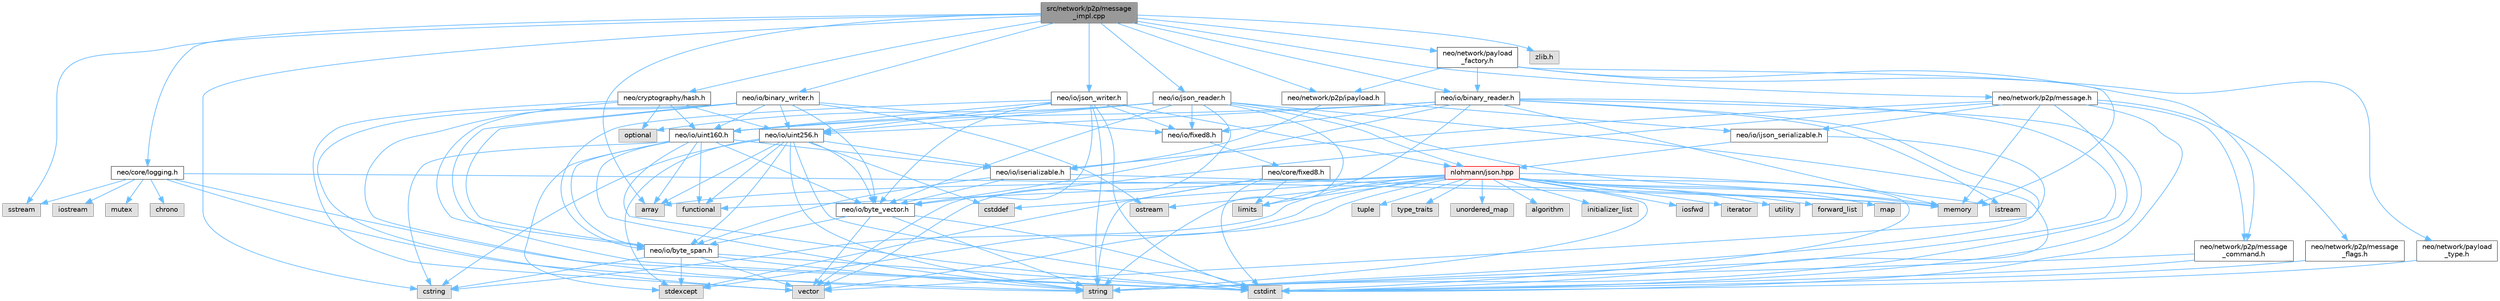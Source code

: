 digraph "src/network/p2p/message_impl.cpp"
{
 // LATEX_PDF_SIZE
  bgcolor="transparent";
  edge [fontname=Helvetica,fontsize=10,labelfontname=Helvetica,labelfontsize=10];
  node [fontname=Helvetica,fontsize=10,shape=box,height=0.2,width=0.4];
  Node1 [id="Node000001",label="src/network/p2p/message\l_impl.cpp",height=0.2,width=0.4,color="gray40", fillcolor="grey60", style="filled", fontcolor="black",tooltip=" "];
  Node1 -> Node2 [id="edge1_Node000001_Node000002",color="steelblue1",style="solid",tooltip=" "];
  Node2 [id="Node000002",label="neo/core/logging.h",height=0.2,width=0.4,color="grey40", fillcolor="white", style="filled",URL="$core_2logging_8h.html",tooltip=" "];
  Node2 -> Node3 [id="edge2_Node000002_Node000003",color="steelblue1",style="solid",tooltip=" "];
  Node3 [id="Node000003",label="chrono",height=0.2,width=0.4,color="grey60", fillcolor="#E0E0E0", style="filled",tooltip=" "];
  Node2 -> Node4 [id="edge3_Node000002_Node000004",color="steelblue1",style="solid",tooltip=" "];
  Node4 [id="Node000004",label="cstdint",height=0.2,width=0.4,color="grey60", fillcolor="#E0E0E0", style="filled",tooltip=" "];
  Node2 -> Node5 [id="edge4_Node000002_Node000005",color="steelblue1",style="solid",tooltip=" "];
  Node5 [id="Node000005",label="memory",height=0.2,width=0.4,color="grey60", fillcolor="#E0E0E0", style="filled",tooltip=" "];
  Node2 -> Node6 [id="edge5_Node000002_Node000006",color="steelblue1",style="solid",tooltip=" "];
  Node6 [id="Node000006",label="sstream",height=0.2,width=0.4,color="grey60", fillcolor="#E0E0E0", style="filled",tooltip=" "];
  Node2 -> Node7 [id="edge6_Node000002_Node000007",color="steelblue1",style="solid",tooltip=" "];
  Node7 [id="Node000007",label="string",height=0.2,width=0.4,color="grey60", fillcolor="#E0E0E0", style="filled",tooltip=" "];
  Node2 -> Node8 [id="edge7_Node000002_Node000008",color="steelblue1",style="solid",tooltip=" "];
  Node8 [id="Node000008",label="iostream",height=0.2,width=0.4,color="grey60", fillcolor="#E0E0E0", style="filled",tooltip=" "];
  Node2 -> Node9 [id="edge8_Node000002_Node000009",color="steelblue1",style="solid",tooltip=" "];
  Node9 [id="Node000009",label="mutex",height=0.2,width=0.4,color="grey60", fillcolor="#E0E0E0", style="filled",tooltip=" "];
  Node1 -> Node10 [id="edge9_Node000001_Node000010",color="steelblue1",style="solid",tooltip=" "];
  Node10 [id="Node000010",label="neo/cryptography/hash.h",height=0.2,width=0.4,color="grey40", fillcolor="white", style="filled",URL="$hash_8h.html",tooltip=" "];
  Node10 -> Node11 [id="edge10_Node000010_Node000011",color="steelblue1",style="solid",tooltip=" "];
  Node11 [id="Node000011",label="neo/io/byte_span.h",height=0.2,width=0.4,color="grey40", fillcolor="white", style="filled",URL="$io_2byte__span_8h.html",tooltip=" "];
  Node11 -> Node4 [id="edge11_Node000011_Node000004",color="steelblue1",style="solid",tooltip=" "];
  Node11 -> Node12 [id="edge12_Node000011_Node000012",color="steelblue1",style="solid",tooltip=" "];
  Node12 [id="Node000012",label="cstring",height=0.2,width=0.4,color="grey60", fillcolor="#E0E0E0", style="filled",tooltip=" "];
  Node11 -> Node13 [id="edge13_Node000011_Node000013",color="steelblue1",style="solid",tooltip=" "];
  Node13 [id="Node000013",label="stdexcept",height=0.2,width=0.4,color="grey60", fillcolor="#E0E0E0", style="filled",tooltip=" "];
  Node11 -> Node7 [id="edge14_Node000011_Node000007",color="steelblue1",style="solid",tooltip=" "];
  Node11 -> Node14 [id="edge15_Node000011_Node000014",color="steelblue1",style="solid",tooltip=" "];
  Node14 [id="Node000014",label="vector",height=0.2,width=0.4,color="grey60", fillcolor="#E0E0E0", style="filled",tooltip=" "];
  Node10 -> Node15 [id="edge16_Node000010_Node000015",color="steelblue1",style="solid",tooltip=" "];
  Node15 [id="Node000015",label="neo/io/uint160.h",height=0.2,width=0.4,color="grey40", fillcolor="white", style="filled",URL="$uint160_8h.html",tooltip=" "];
  Node15 -> Node11 [id="edge17_Node000015_Node000011",color="steelblue1",style="solid",tooltip=" "];
  Node15 -> Node16 [id="edge18_Node000015_Node000016",color="steelblue1",style="solid",tooltip=" "];
  Node16 [id="Node000016",label="neo/io/byte_vector.h",height=0.2,width=0.4,color="grey40", fillcolor="white", style="filled",URL="$io_2byte__vector_8h.html",tooltip=" "];
  Node16 -> Node11 [id="edge19_Node000016_Node000011",color="steelblue1",style="solid",tooltip=" "];
  Node16 -> Node4 [id="edge20_Node000016_Node000004",color="steelblue1",style="solid",tooltip=" "];
  Node16 -> Node7 [id="edge21_Node000016_Node000007",color="steelblue1",style="solid",tooltip=" "];
  Node16 -> Node14 [id="edge22_Node000016_Node000014",color="steelblue1",style="solid",tooltip=" "];
  Node15 -> Node17 [id="edge23_Node000015_Node000017",color="steelblue1",style="solid",tooltip=" "];
  Node17 [id="Node000017",label="neo/io/iserializable.h",height=0.2,width=0.4,color="grey40", fillcolor="white", style="filled",URL="$iserializable_8h.html",tooltip=" "];
  Node17 -> Node11 [id="edge24_Node000017_Node000011",color="steelblue1",style="solid",tooltip=" "];
  Node17 -> Node16 [id="edge25_Node000017_Node000016",color="steelblue1",style="solid",tooltip=" "];
  Node17 -> Node5 [id="edge26_Node000017_Node000005",color="steelblue1",style="solid",tooltip=" "];
  Node15 -> Node18 [id="edge27_Node000015_Node000018",color="steelblue1",style="solid",tooltip=" "];
  Node18 [id="Node000018",label="array",height=0.2,width=0.4,color="grey60", fillcolor="#E0E0E0", style="filled",tooltip=" "];
  Node15 -> Node4 [id="edge28_Node000015_Node000004",color="steelblue1",style="solid",tooltip=" "];
  Node15 -> Node12 [id="edge29_Node000015_Node000012",color="steelblue1",style="solid",tooltip=" "];
  Node15 -> Node19 [id="edge30_Node000015_Node000019",color="steelblue1",style="solid",tooltip=" "];
  Node19 [id="Node000019",label="functional",height=0.2,width=0.4,color="grey60", fillcolor="#E0E0E0", style="filled",tooltip=" "];
  Node15 -> Node13 [id="edge31_Node000015_Node000013",color="steelblue1",style="solid",tooltip=" "];
  Node15 -> Node7 [id="edge32_Node000015_Node000007",color="steelblue1",style="solid",tooltip=" "];
  Node10 -> Node20 [id="edge33_Node000010_Node000020",color="steelblue1",style="solid",tooltip=" "];
  Node20 [id="Node000020",label="neo/io/uint256.h",height=0.2,width=0.4,color="grey40", fillcolor="white", style="filled",URL="$uint256_8h.html",tooltip=" "];
  Node20 -> Node11 [id="edge34_Node000020_Node000011",color="steelblue1",style="solid",tooltip=" "];
  Node20 -> Node16 [id="edge35_Node000020_Node000016",color="steelblue1",style="solid",tooltip=" "];
  Node20 -> Node17 [id="edge36_Node000020_Node000017",color="steelblue1",style="solid",tooltip=" "];
  Node20 -> Node18 [id="edge37_Node000020_Node000018",color="steelblue1",style="solid",tooltip=" "];
  Node20 -> Node21 [id="edge38_Node000020_Node000021",color="steelblue1",style="solid",tooltip=" "];
  Node21 [id="Node000021",label="cstddef",height=0.2,width=0.4,color="grey60", fillcolor="#E0E0E0", style="filled",tooltip=" "];
  Node20 -> Node4 [id="edge39_Node000020_Node000004",color="steelblue1",style="solid",tooltip=" "];
  Node20 -> Node12 [id="edge40_Node000020_Node000012",color="steelblue1",style="solid",tooltip=" "];
  Node20 -> Node19 [id="edge41_Node000020_Node000019",color="steelblue1",style="solid",tooltip=" "];
  Node20 -> Node13 [id="edge42_Node000020_Node000013",color="steelblue1",style="solid",tooltip=" "];
  Node20 -> Node7 [id="edge43_Node000020_Node000007",color="steelblue1",style="solid",tooltip=" "];
  Node10 -> Node22 [id="edge44_Node000010_Node000022",color="steelblue1",style="solid",tooltip=" "];
  Node22 [id="Node000022",label="optional",height=0.2,width=0.4,color="grey60", fillcolor="#E0E0E0", style="filled",tooltip=" "];
  Node10 -> Node14 [id="edge45_Node000010_Node000014",color="steelblue1",style="solid",tooltip=" "];
  Node1 -> Node23 [id="edge46_Node000001_Node000023",color="steelblue1",style="solid",tooltip=" "];
  Node23 [id="Node000023",label="neo/io/binary_reader.h",height=0.2,width=0.4,color="grey40", fillcolor="white", style="filled",URL="$binary__reader_8h.html",tooltip=" "];
  Node23 -> Node16 [id="edge47_Node000023_Node000016",color="steelblue1",style="solid",tooltip=" "];
  Node23 -> Node24 [id="edge48_Node000023_Node000024",color="steelblue1",style="solid",tooltip=" "];
  Node24 [id="Node000024",label="neo/io/fixed8.h",height=0.2,width=0.4,color="grey40", fillcolor="white", style="filled",URL="$io_2fixed8_8h.html",tooltip=" "];
  Node24 -> Node25 [id="edge49_Node000024_Node000025",color="steelblue1",style="solid",tooltip=" "];
  Node25 [id="Node000025",label="neo/core/fixed8.h",height=0.2,width=0.4,color="grey40", fillcolor="white", style="filled",URL="$core_2fixed8_8h.html",tooltip=" "];
  Node25 -> Node4 [id="edge50_Node000025_Node000004",color="steelblue1",style="solid",tooltip=" "];
  Node25 -> Node26 [id="edge51_Node000025_Node000026",color="steelblue1",style="solid",tooltip=" "];
  Node26 [id="Node000026",label="limits",height=0.2,width=0.4,color="grey60", fillcolor="#E0E0E0", style="filled",tooltip=" "];
  Node25 -> Node13 [id="edge52_Node000025_Node000013",color="steelblue1",style="solid",tooltip=" "];
  Node25 -> Node7 [id="edge53_Node000025_Node000007",color="steelblue1",style="solid",tooltip=" "];
  Node23 -> Node15 [id="edge54_Node000023_Node000015",color="steelblue1",style="solid",tooltip=" "];
  Node23 -> Node20 [id="edge55_Node000023_Node000020",color="steelblue1",style="solid",tooltip=" "];
  Node23 -> Node4 [id="edge56_Node000023_Node000004",color="steelblue1",style="solid",tooltip=" "];
  Node23 -> Node27 [id="edge57_Node000023_Node000027",color="steelblue1",style="solid",tooltip=" "];
  Node27 [id="Node000027",label="istream",height=0.2,width=0.4,color="grey60", fillcolor="#E0E0E0", style="filled",tooltip=" "];
  Node23 -> Node26 [id="edge58_Node000023_Node000026",color="steelblue1",style="solid",tooltip=" "];
  Node23 -> Node5 [id="edge59_Node000023_Node000005",color="steelblue1",style="solid",tooltip=" "];
  Node23 -> Node7 [id="edge60_Node000023_Node000007",color="steelblue1",style="solid",tooltip=" "];
  Node23 -> Node14 [id="edge61_Node000023_Node000014",color="steelblue1",style="solid",tooltip=" "];
  Node1 -> Node28 [id="edge62_Node000001_Node000028",color="steelblue1",style="solid",tooltip=" "];
  Node28 [id="Node000028",label="neo/io/binary_writer.h",height=0.2,width=0.4,color="grey40", fillcolor="white", style="filled",URL="$binary__writer_8h.html",tooltip=" "];
  Node28 -> Node11 [id="edge63_Node000028_Node000011",color="steelblue1",style="solid",tooltip=" "];
  Node28 -> Node16 [id="edge64_Node000028_Node000016",color="steelblue1",style="solid",tooltip=" "];
  Node28 -> Node24 [id="edge65_Node000028_Node000024",color="steelblue1",style="solid",tooltip=" "];
  Node28 -> Node15 [id="edge66_Node000028_Node000015",color="steelblue1",style="solid",tooltip=" "];
  Node28 -> Node20 [id="edge67_Node000028_Node000020",color="steelblue1",style="solid",tooltip=" "];
  Node28 -> Node4 [id="edge68_Node000028_Node000004",color="steelblue1",style="solid",tooltip=" "];
  Node28 -> Node29 [id="edge69_Node000028_Node000029",color="steelblue1",style="solid",tooltip=" "];
  Node29 [id="Node000029",label="ostream",height=0.2,width=0.4,color="grey60", fillcolor="#E0E0E0", style="filled",tooltip=" "];
  Node28 -> Node7 [id="edge70_Node000028_Node000007",color="steelblue1",style="solid",tooltip=" "];
  Node28 -> Node14 [id="edge71_Node000028_Node000014",color="steelblue1",style="solid",tooltip=" "];
  Node1 -> Node30 [id="edge72_Node000001_Node000030",color="steelblue1",style="solid",tooltip=" "];
  Node30 [id="Node000030",label="neo/io/json_reader.h",height=0.2,width=0.4,color="grey40", fillcolor="white", style="filled",URL="$json__reader_8h.html",tooltip=" "];
  Node30 -> Node16 [id="edge73_Node000030_Node000016",color="steelblue1",style="solid",tooltip=" "];
  Node30 -> Node24 [id="edge74_Node000030_Node000024",color="steelblue1",style="solid",tooltip=" "];
  Node30 -> Node15 [id="edge75_Node000030_Node000015",color="steelblue1",style="solid",tooltip=" "];
  Node30 -> Node20 [id="edge76_Node000030_Node000020",color="steelblue1",style="solid",tooltip=" "];
  Node30 -> Node4 [id="edge77_Node000030_Node000004",color="steelblue1",style="solid",tooltip=" "];
  Node30 -> Node5 [id="edge78_Node000030_Node000005",color="steelblue1",style="solid",tooltip=" "];
  Node30 -> Node31 [id="edge79_Node000030_Node000031",color="steelblue1",style="solid",tooltip=" "];
  Node31 [id="Node000031",label="nlohmann/json.hpp",height=0.2,width=0.4,color="red", fillcolor="#FFF0F0", style="filled",URL="$json_8hpp.html",tooltip=" "];
  Node31 -> Node32 [id="edge80_Node000031_Node000032",color="steelblue1",style="solid",tooltip=" "];
  Node32 [id="Node000032",label="algorithm",height=0.2,width=0.4,color="grey60", fillcolor="#E0E0E0", style="filled",tooltip=" "];
  Node31 -> Node21 [id="edge81_Node000031_Node000021",color="steelblue1",style="solid",tooltip=" "];
  Node31 -> Node19 [id="edge82_Node000031_Node000019",color="steelblue1",style="solid",tooltip=" "];
  Node31 -> Node33 [id="edge83_Node000031_Node000033",color="steelblue1",style="solid",tooltip=" "];
  Node33 [id="Node000033",label="initializer_list",height=0.2,width=0.4,color="grey60", fillcolor="#E0E0E0", style="filled",tooltip=" "];
  Node31 -> Node34 [id="edge84_Node000031_Node000034",color="steelblue1",style="solid",tooltip=" "];
  Node34 [id="Node000034",label="iosfwd",height=0.2,width=0.4,color="grey60", fillcolor="#E0E0E0", style="filled",tooltip=" "];
  Node31 -> Node35 [id="edge85_Node000031_Node000035",color="steelblue1",style="solid",tooltip=" "];
  Node35 [id="Node000035",label="iterator",height=0.2,width=0.4,color="grey60", fillcolor="#E0E0E0", style="filled",tooltip=" "];
  Node31 -> Node5 [id="edge86_Node000031_Node000005",color="steelblue1",style="solid",tooltip=" "];
  Node31 -> Node7 [id="edge87_Node000031_Node000007",color="steelblue1",style="solid",tooltip=" "];
  Node31 -> Node36 [id="edge88_Node000031_Node000036",color="steelblue1",style="solid",tooltip=" "];
  Node36 [id="Node000036",label="utility",height=0.2,width=0.4,color="grey60", fillcolor="#E0E0E0", style="filled",tooltip=" "];
  Node31 -> Node14 [id="edge89_Node000031_Node000014",color="steelblue1",style="solid",tooltip=" "];
  Node31 -> Node18 [id="edge90_Node000031_Node000018",color="steelblue1",style="solid",tooltip=" "];
  Node31 -> Node37 [id="edge91_Node000031_Node000037",color="steelblue1",style="solid",tooltip=" "];
  Node37 [id="Node000037",label="forward_list",height=0.2,width=0.4,color="grey60", fillcolor="#E0E0E0", style="filled",tooltip=" "];
  Node31 -> Node38 [id="edge92_Node000031_Node000038",color="steelblue1",style="solid",tooltip=" "];
  Node38 [id="Node000038",label="map",height=0.2,width=0.4,color="grey60", fillcolor="#E0E0E0", style="filled",tooltip=" "];
  Node31 -> Node39 [id="edge93_Node000031_Node000039",color="steelblue1",style="solid",tooltip=" "];
  Node39 [id="Node000039",label="tuple",height=0.2,width=0.4,color="grey60", fillcolor="#E0E0E0", style="filled",tooltip=" "];
  Node31 -> Node40 [id="edge94_Node000031_Node000040",color="steelblue1",style="solid",tooltip=" "];
  Node40 [id="Node000040",label="type_traits",height=0.2,width=0.4,color="grey60", fillcolor="#E0E0E0", style="filled",tooltip=" "];
  Node31 -> Node41 [id="edge95_Node000031_Node000041",color="steelblue1",style="solid",tooltip=" "];
  Node41 [id="Node000041",label="unordered_map",height=0.2,width=0.4,color="grey60", fillcolor="#E0E0E0", style="filled",tooltip=" "];
  Node31 -> Node13 [id="edge96_Node000031_Node000013",color="steelblue1",style="solid",tooltip=" "];
  Node31 -> Node4 [id="edge97_Node000031_Node000004",color="steelblue1",style="solid",tooltip=" "];
  Node31 -> Node26 [id="edge98_Node000031_Node000026",color="steelblue1",style="solid",tooltip=" "];
  Node31 -> Node12 [id="edge99_Node000031_Node000012",color="steelblue1",style="solid",tooltip=" "];
  Node31 -> Node27 [id="edge100_Node000031_Node000027",color="steelblue1",style="solid",tooltip=" "];
  Node31 -> Node29 [id="edge101_Node000031_Node000029",color="steelblue1",style="solid",tooltip=" "];
  Node30 -> Node22 [id="edge102_Node000030_Node000022",color="steelblue1",style="solid",tooltip=" "];
  Node30 -> Node7 [id="edge103_Node000030_Node000007",color="steelblue1",style="solid",tooltip=" "];
  Node30 -> Node14 [id="edge104_Node000030_Node000014",color="steelblue1",style="solid",tooltip=" "];
  Node1 -> Node54 [id="edge105_Node000001_Node000054",color="steelblue1",style="solid",tooltip=" "];
  Node54 [id="Node000054",label="neo/io/json_writer.h",height=0.2,width=0.4,color="grey40", fillcolor="white", style="filled",URL="$json__writer_8h.html",tooltip=" "];
  Node54 -> Node11 [id="edge106_Node000054_Node000011",color="steelblue1",style="solid",tooltip=" "];
  Node54 -> Node16 [id="edge107_Node000054_Node000016",color="steelblue1",style="solid",tooltip=" "];
  Node54 -> Node24 [id="edge108_Node000054_Node000024",color="steelblue1",style="solid",tooltip=" "];
  Node54 -> Node15 [id="edge109_Node000054_Node000015",color="steelblue1",style="solid",tooltip=" "];
  Node54 -> Node20 [id="edge110_Node000054_Node000020",color="steelblue1",style="solid",tooltip=" "];
  Node54 -> Node4 [id="edge111_Node000054_Node000004",color="steelblue1",style="solid",tooltip=" "];
  Node54 -> Node31 [id="edge112_Node000054_Node000031",color="steelblue1",style="solid",tooltip=" "];
  Node54 -> Node7 [id="edge113_Node000054_Node000007",color="steelblue1",style="solid",tooltip=" "];
  Node54 -> Node14 [id="edge114_Node000054_Node000014",color="steelblue1",style="solid",tooltip=" "];
  Node1 -> Node55 [id="edge115_Node000001_Node000055",color="steelblue1",style="solid",tooltip=" "];
  Node55 [id="Node000055",label="neo/network/p2p/ipayload.h",height=0.2,width=0.4,color="grey40", fillcolor="white", style="filled",URL="$p2p_2ipayload_8h.html",tooltip=" "];
  Node55 -> Node56 [id="edge116_Node000055_Node000056",color="steelblue1",style="solid",tooltip=" "];
  Node56 [id="Node000056",label="neo/io/ijson_serializable.h",height=0.2,width=0.4,color="grey40", fillcolor="white", style="filled",URL="$ijson__serializable_8h.html",tooltip=" "];
  Node56 -> Node31 [id="edge117_Node000056_Node000031",color="steelblue1",style="solid",tooltip=" "];
  Node56 -> Node7 [id="edge118_Node000056_Node000007",color="steelblue1",style="solid",tooltip=" "];
  Node55 -> Node17 [id="edge119_Node000055_Node000017",color="steelblue1",style="solid",tooltip=" "];
  Node1 -> Node57 [id="edge120_Node000001_Node000057",color="steelblue1",style="solid",tooltip=" "];
  Node57 [id="Node000057",label="neo/network/p2p/message.h",height=0.2,width=0.4,color="grey40", fillcolor="white", style="filled",URL="$message_8h.html",tooltip=" "];
  Node57 -> Node16 [id="edge121_Node000057_Node000016",color="steelblue1",style="solid",tooltip=" "];
  Node57 -> Node56 [id="edge122_Node000057_Node000056",color="steelblue1",style="solid",tooltip=" "];
  Node57 -> Node17 [id="edge123_Node000057_Node000017",color="steelblue1",style="solid",tooltip=" "];
  Node57 -> Node58 [id="edge124_Node000057_Node000058",color="steelblue1",style="solid",tooltip=" "];
  Node58 [id="Node000058",label="neo/network/p2p/message\l_command.h",height=0.2,width=0.4,color="grey40", fillcolor="white", style="filled",URL="$p2p_2message__command_8h.html",tooltip=" "];
  Node58 -> Node4 [id="edge125_Node000058_Node000004",color="steelblue1",style="solid",tooltip=" "];
  Node58 -> Node7 [id="edge126_Node000058_Node000007",color="steelblue1",style="solid",tooltip=" "];
  Node57 -> Node59 [id="edge127_Node000057_Node000059",color="steelblue1",style="solid",tooltip=" "];
  Node59 [id="Node000059",label="neo/network/p2p/message\l_flags.h",height=0.2,width=0.4,color="grey40", fillcolor="white", style="filled",URL="$p2p_2message__flags_8h.html",tooltip=" "];
  Node59 -> Node4 [id="edge128_Node000059_Node000004",color="steelblue1",style="solid",tooltip=" "];
  Node57 -> Node4 [id="edge129_Node000057_Node000004",color="steelblue1",style="solid",tooltip=" "];
  Node57 -> Node5 [id="edge130_Node000057_Node000005",color="steelblue1",style="solid",tooltip=" "];
  Node57 -> Node7 [id="edge131_Node000057_Node000007",color="steelblue1",style="solid",tooltip=" "];
  Node1 -> Node60 [id="edge132_Node000001_Node000060",color="steelblue1",style="solid",tooltip=" "];
  Node60 [id="Node000060",label="neo/network/payload\l_factory.h",height=0.2,width=0.4,color="grey40", fillcolor="white", style="filled",URL="$payload__factory_8h.html",tooltip=" "];
  Node60 -> Node23 [id="edge133_Node000060_Node000023",color="steelblue1",style="solid",tooltip=" "];
  Node60 -> Node55 [id="edge134_Node000060_Node000055",color="steelblue1",style="solid",tooltip=" "];
  Node60 -> Node58 [id="edge135_Node000060_Node000058",color="steelblue1",style="solid",tooltip=" "];
  Node60 -> Node61 [id="edge136_Node000060_Node000061",color="steelblue1",style="solid",tooltip=" "];
  Node61 [id="Node000061",label="neo/network/payload\l_type.h",height=0.2,width=0.4,color="grey40", fillcolor="white", style="filled",URL="$payload__type_8h.html",tooltip=" "];
  Node61 -> Node4 [id="edge137_Node000061_Node000004",color="steelblue1",style="solid",tooltip=" "];
  Node60 -> Node5 [id="edge138_Node000060_Node000005",color="steelblue1",style="solid",tooltip=" "];
  Node1 -> Node62 [id="edge139_Node000001_Node000062",color="steelblue1",style="solid",tooltip=" "];
  Node62 [id="Node000062",label="zlib.h",height=0.2,width=0.4,color="grey60", fillcolor="#E0E0E0", style="filled",tooltip=" "];
  Node1 -> Node18 [id="edge140_Node000001_Node000018",color="steelblue1",style="solid",tooltip=" "];
  Node1 -> Node12 [id="edge141_Node000001_Node000012",color="steelblue1",style="solid",tooltip=" "];
  Node1 -> Node6 [id="edge142_Node000001_Node000006",color="steelblue1",style="solid",tooltip=" "];
}
